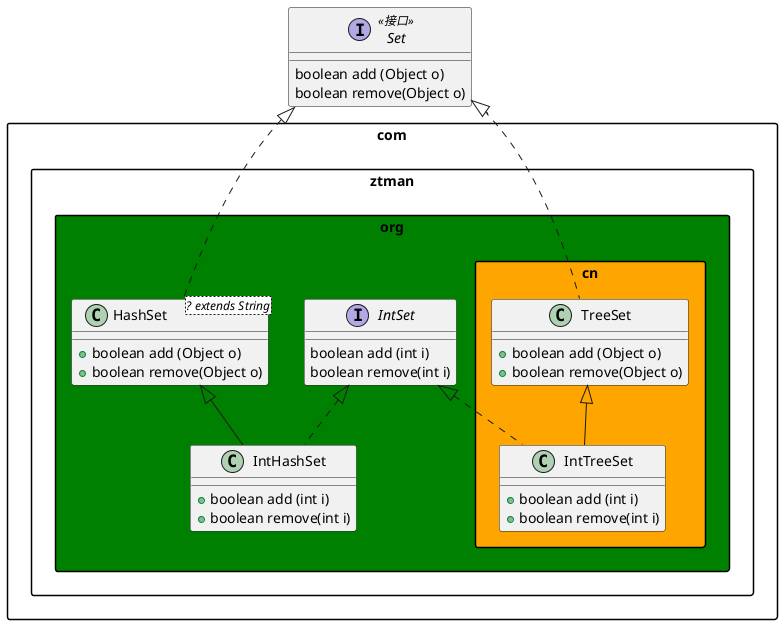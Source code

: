 @startuml
skinparam packageStyle rect/' 加入这行代码，样式纯矩形'/
interface Set<<接口>>{
boolean add (Object o)
boolean remove(Object o)
}

namespace com.ztman.org #green{
class HashSet<? extends String>{
+boolean add (Object o)
+boolean remove(Object o)
}
interface IntSet{
boolean add (int i)
boolean remove(int i)
}
class IntHashSet{
+boolean add (int i)
+boolean remove(int i)
}

.Set <|.. HashSet
HashSet <|-- IntHashSet
IntSet <|.. IntHashSet
}


namespace com.ztman.org.cn #orange{
class TreeSet {
+boolean add (Object o)
+boolean remove(Object o)
}
class IntTreeSet{
+boolean add (int i)
+boolean remove(int i)
}

com.ztman.org.IntSet <|.. IntTreeSet
TreeSet <|-- IntTreeSet
.Set <|.. TreeSet
}

@enduml